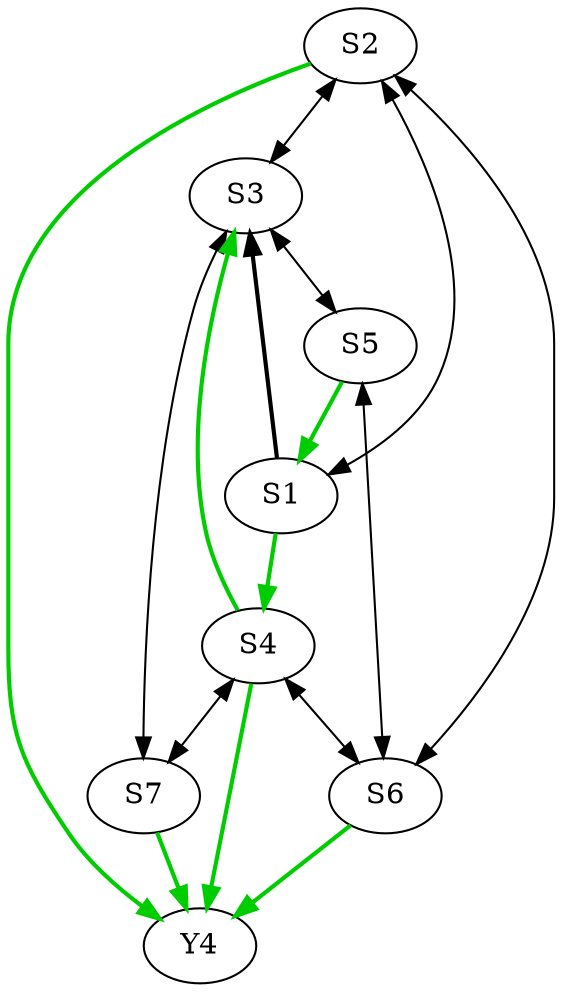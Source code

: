 digraph {
	graph [bb="0,0,262,468",
		dpi=200,
		fontsize=18
	];
	node [label="\N"];
	0	[height=0.5,
		label=Y4,
		pos="92,18",
		width=0.75];
	1	[height=0.5,
		label=S1,
		pos="131,234",
		width=0.75];
	2	[height=0.5,
		label=S2,
		pos="169,450",
		width=0.75];
	1 -> 2	[arrowhead=normal,
		arrowtail=normal,
		dir=both,
		pos="s,153.69,244.23 e,179.34,433.01 162.7,248.9 178.48,257.65 196.07,270.61 205,288 227.87,332.52 202.74,391.28 184.49,424.09"];
	3	[height=0.5,
		label=S3,
		pos="114,378",
		width=0.75];
	1 -> 3	[arrowhead=normal,
		arrowtail=none,
		dir=both,
		penwidth=2.0,
		pos="e,116.05,359.87 128.94,252.19 126.04,276.42 120.72,320.89 117.27,349.68"];
	4	[height=0.5,
		label=S4,
		pos="120,162",
		width=0.75];
	1 -> 4	[arrowhead=normal,
		arrowtail=none,
		color=green3,
		dir=both,
		penwidth=2.0,
		pos="e,122.71,180.28 128.34,216.05 127.13,208.35 125.66,199.03 124.3,190.36"];
	2 -> 0	[arrowhead=normal,
		arrowtail=none,
		color=green3,
		dir=both,
		penwidth=2.0,
		pos="e,72.69,30.957 145.14,441.51 98.56,425.23 0,381.92 0,307 0,307 0,307 0,161 2.5474e-15,119.4 5.7437,106.5 29,72 38.283,58.23 52.117,\
46.042 64.459,36.837"];
	2 -> 3	[arrowhead=normal,
		arrowtail=normal,
		dir=both,
		pos="s,157.07,433.81 e,125.91,394.16 150.83,425.87 144.81,418.21 138.12,409.69 132.1,402.04"];
	6	[height=0.5,
		label=S6,
		pos="181,90",
		width=0.75];
	2 -> 6	[arrowhead=normal,
		arrowtail=normal,
		dir=both,
		pos="s,185.63,435.62 e,195.86,105.2 193.34,428.74 220.89,403.39 262,357.16 262,307 262,307 262,307 262,233 262,185.16 226.88,138.76 202.89,\
112.64"];
	5	[height=0.5,
		label=S5,
		pos="169,306",
		width=0.75];
	3 -> 5	[arrowhead=normal,
		arrowtail=normal,
		dir=both,
		pos="s,125.93,361.81 e,157.09,322.16 132.17,353.87 138.19,346.21 144.88,337.69 150.9,330.04"];
	7	[height=0.5,
		label=S7,
		pos="65,90",
		width=0.75];
	3 -> 7	[arrowhead=normal,
		arrowtail=normal,
		dir=both,
		pos="s,104.62,360.85 e,64.81,108.03 99.969,351.77 95.784,343.19 91.618,333.4 89,324 68.828,251.59 65.274,162.28 64.856,118.22"];
	4 -> 0	[arrowhead=normal,
		arrowtail=none,
		color=green3,
		dir=both,
		penwidth=2.0,
		pos="e,95.389,36.189 116.62,143.87 111.83,119.56 103.01,74.819 97.327,46.013"];
	4 -> 3	[arrowhead=normal,
		arrowtail=none,
		color=green3,
		dir=both,
		penwidth=2.0,
		pos="e,108.39,360.36 110.15,179.03 104.49,189.21 97.936,202.9 95,216 84.553,262.64 96.324,318.24 105.44,350.4"];
	4 -> 6	[arrowhead=normal,
		arrowtail=normal,
		dir=both,
		pos="s,132.94,146.15 e,168.08,105.82 139.68,138.41 146.66,130.4 154.51,121.4 161.47,113.41"];
	4 -> 7	[arrowhead=normal,
		arrowtail=normal,
		dir=both,
		pos="s,108.07,145.81 e,76.911,106.16 101.83,137.87 95.81,130.21 89.116,121.69 83.104,114.04"];
	5 -> 1	[arrowhead=normal,
		arrowtail=none,
		color=green3,
		dir=both,
		penwidth=2.0,
		pos="e,139.77,251.15 160.19,288.76 155.58,280.28 149.84,269.71 144.68,260.2"];
	5 -> 6	[arrowhead=normal,
		arrowtail=normal,
		dir=both,
		pos="s,169.96,287.85 e,180.03,108.23 170.53,277.71 172.83,236.65 177.16,159.42 179.47,118.33"];
	6 -> 0	[arrowhead=normal,
		arrowtail=none,
		color=green3,
		dir=both,
		penwidth=2.0,
		pos="e,108.97,32.345 164.26,75.834 150.92,65.341 132.04,50.489 116.92,38.6"];
	7 -> 0	[arrowhead=normal,
		arrowtail=none,
		color=green3,
		dir=both,
		penwidth=2.0,
		pos="e,85.46,35.956 71.399,72.411 74.514,64.335 78.334,54.431 81.835,45.355"];
}

